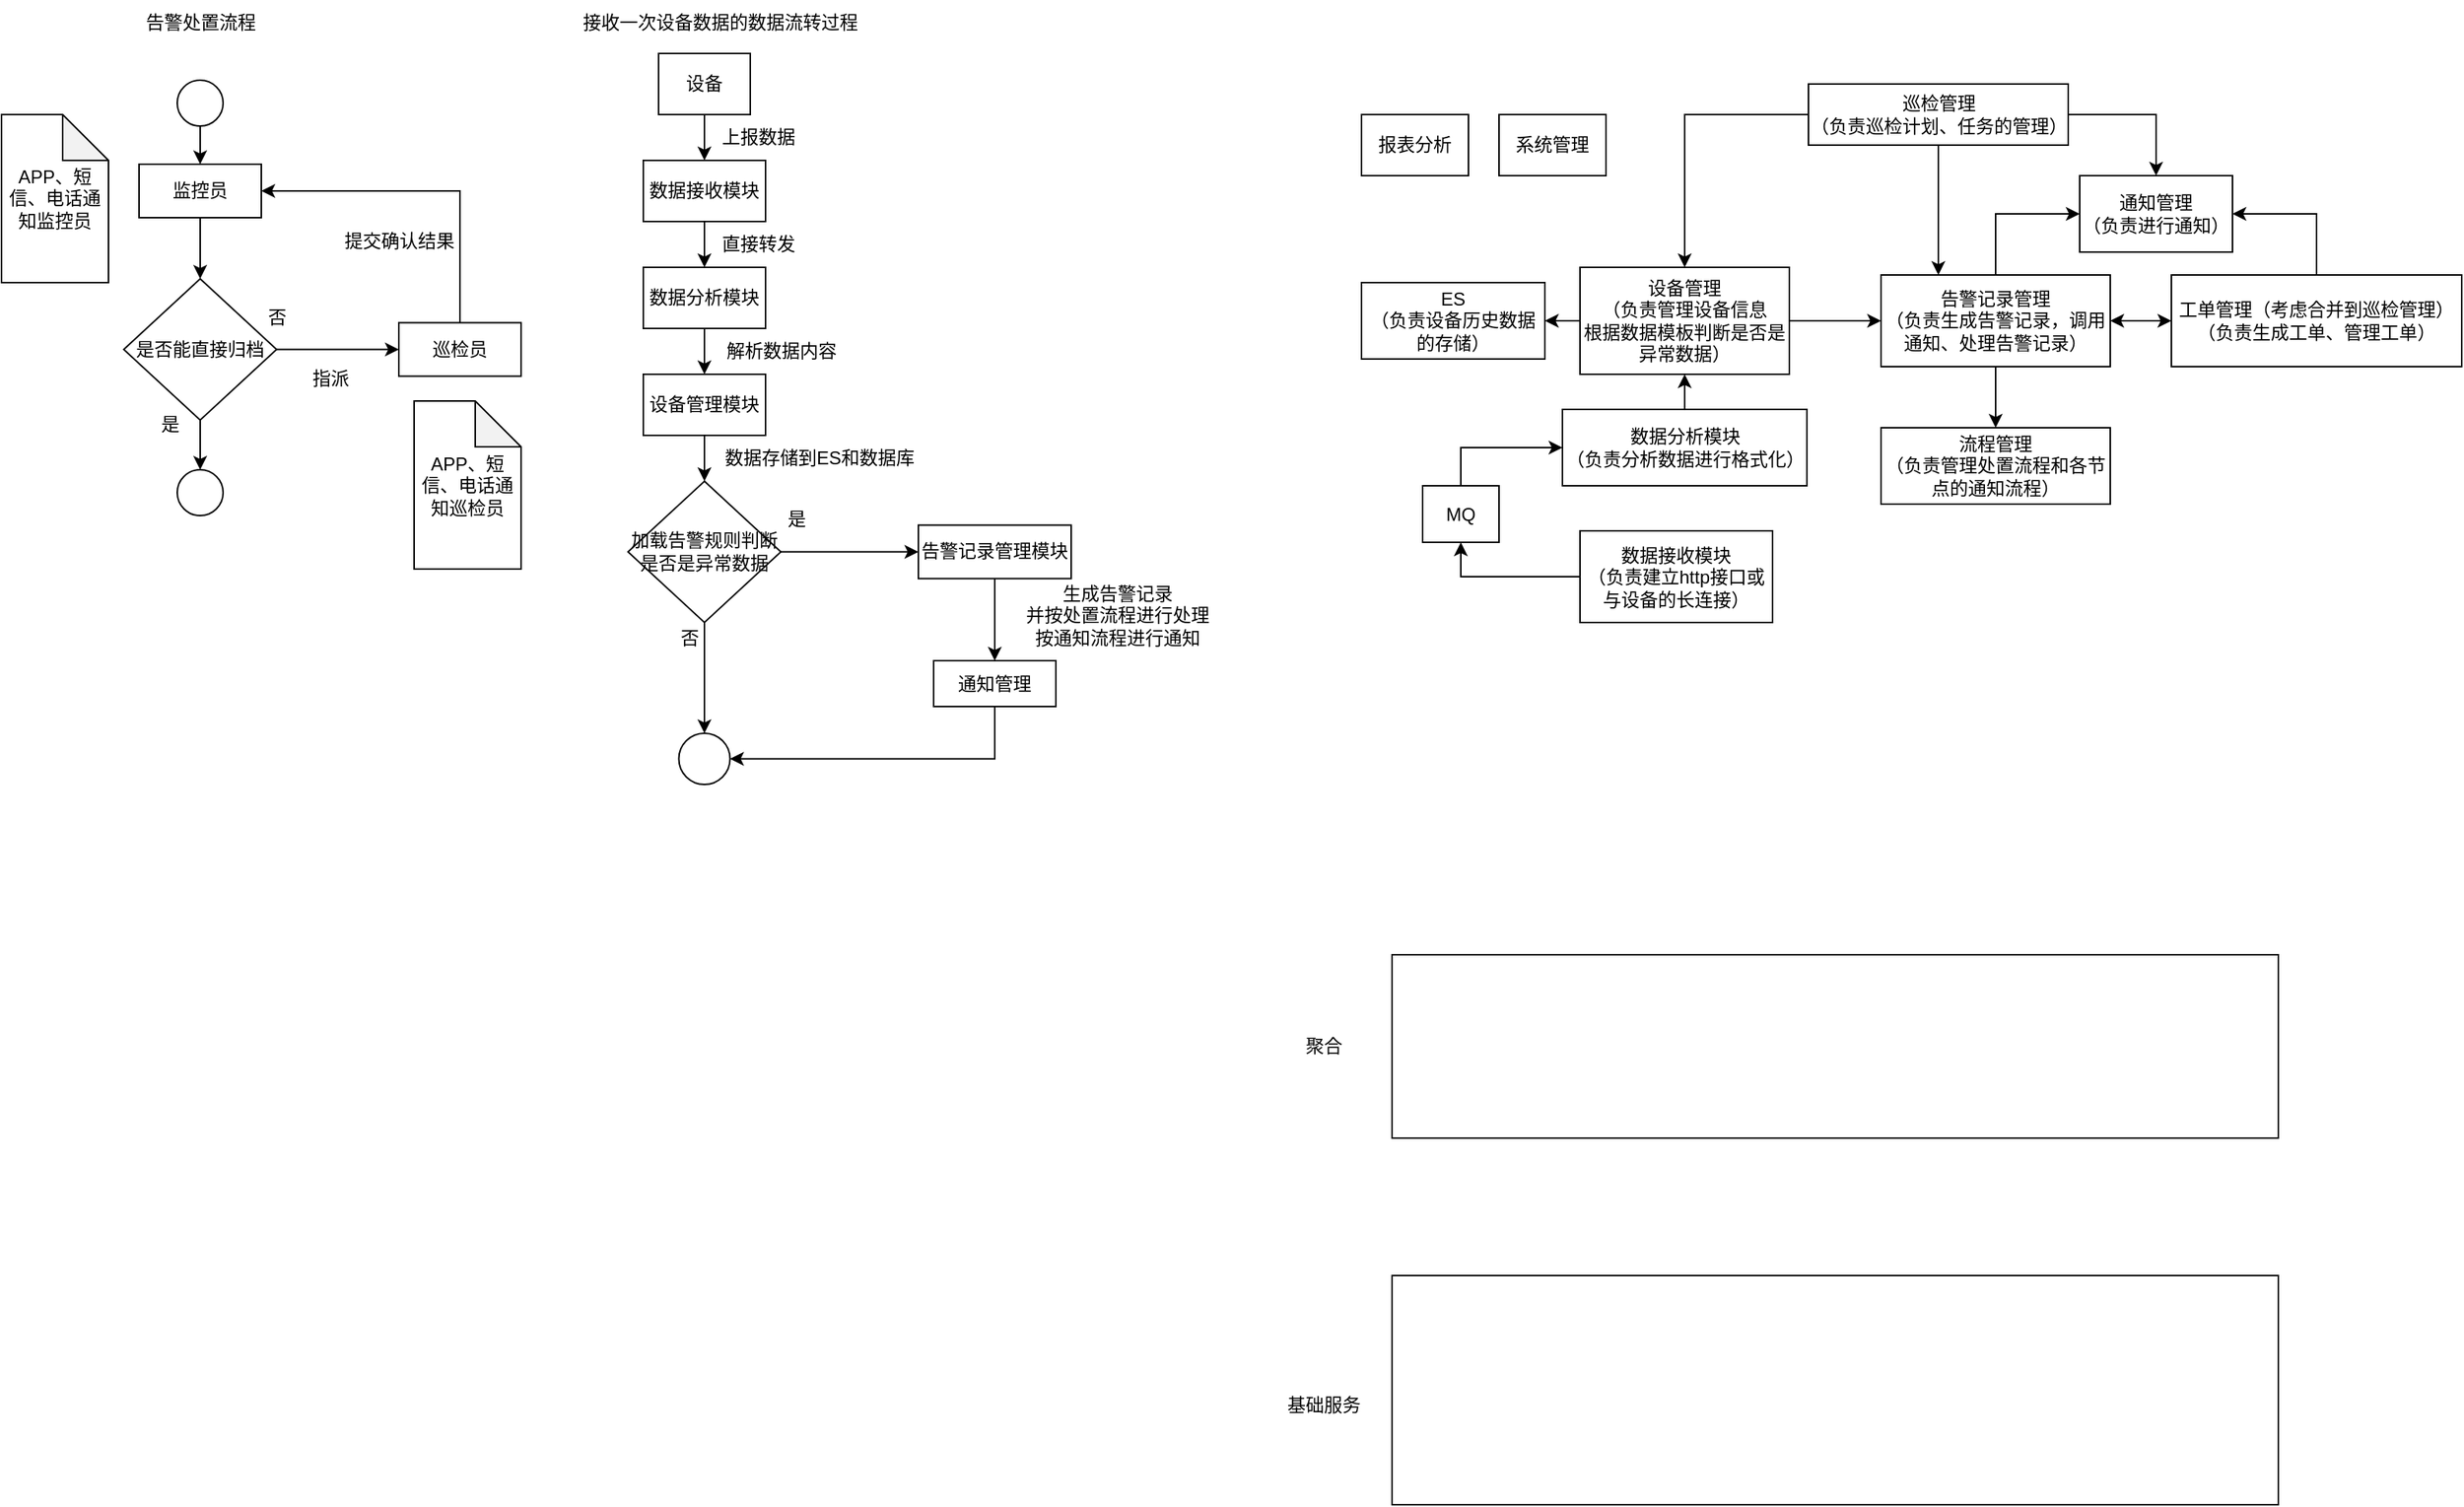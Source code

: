 <mxfile version="20.2.7" type="github">
  <diagram id="LmM8VLQaYReTrYvZlCVD" name="第 1 页">
    <mxGraphModel dx="2043" dy="1756" grid="1" gridSize="10" guides="1" tooltips="1" connect="1" arrows="1" fold="1" page="1" pageScale="1" pageWidth="827" pageHeight="1169" math="0" shadow="0">
      <root>
        <mxCell id="0" />
        <mxCell id="1" parent="0" />
        <mxCell id="2rbDTs74KEZ92r4X_NFU-2" value="" style="rounded=0;whiteSpace=wrap;html=1;" vertex="1" parent="1">
          <mxGeometry x="110" y="420" width="580" height="150" as="geometry" />
        </mxCell>
        <mxCell id="2rbDTs74KEZ92r4X_NFU-1" value="系统管理" style="rounded=0;whiteSpace=wrap;html=1;" vertex="1" parent="1">
          <mxGeometry x="180" y="-340" width="70" height="40" as="geometry" />
        </mxCell>
        <mxCell id="2rbDTs74KEZ92r4X_NFU-4" value="基础服务" style="text;html=1;resizable=0;autosize=1;align=center;verticalAlign=middle;points=[];fillColor=none;strokeColor=none;rounded=0;" vertex="1" parent="1">
          <mxGeometry x="30" y="490" width="70" height="30" as="geometry" />
        </mxCell>
        <mxCell id="2rbDTs74KEZ92r4X_NFU-5" value="" style="rounded=0;whiteSpace=wrap;html=1;" vertex="1" parent="1">
          <mxGeometry x="110" y="210" width="580" height="120" as="geometry" />
        </mxCell>
        <mxCell id="2rbDTs74KEZ92r4X_NFU-6" value="聚合" style="text;html=1;resizable=0;autosize=1;align=center;verticalAlign=middle;points=[];fillColor=none;strokeColor=none;rounded=0;" vertex="1" parent="1">
          <mxGeometry x="40" y="255" width="50" height="30" as="geometry" />
        </mxCell>
        <mxCell id="2rbDTs74KEZ92r4X_NFU-60" style="edgeStyle=orthogonalEdgeStyle;rounded=0;orthogonalLoop=1;jettySize=auto;html=1;exitX=1;exitY=0.5;exitDx=0;exitDy=0;entryX=0;entryY=0.5;entryDx=0;entryDy=0;startArrow=none;startFill=0;" edge="1" parent="1" source="2rbDTs74KEZ92r4X_NFU-7" target="2rbDTs74KEZ92r4X_NFU-9">
          <mxGeometry relative="1" as="geometry" />
        </mxCell>
        <mxCell id="2rbDTs74KEZ92r4X_NFU-7" value="设备管理&lt;br&gt;（负责管理设备信息&lt;br&gt;根据数据模板判断是否是异常数据）" style="rounded=0;whiteSpace=wrap;html=1;" vertex="1" parent="1">
          <mxGeometry x="233" y="-240" width="137" height="70" as="geometry" />
        </mxCell>
        <mxCell id="2rbDTs74KEZ92r4X_NFU-8" value="通知管理&lt;br&gt;（负责进行通知）" style="rounded=0;whiteSpace=wrap;html=1;" vertex="1" parent="1">
          <mxGeometry x="560" y="-300" width="100" height="50" as="geometry" />
        </mxCell>
        <mxCell id="2rbDTs74KEZ92r4X_NFU-23" style="edgeStyle=orthogonalEdgeStyle;rounded=0;orthogonalLoop=1;jettySize=auto;html=1;exitX=0.5;exitY=0;exitDx=0;exitDy=0;entryX=0;entryY=0.5;entryDx=0;entryDy=0;" edge="1" parent="1" source="2rbDTs74KEZ92r4X_NFU-9" target="2rbDTs74KEZ92r4X_NFU-8">
          <mxGeometry relative="1" as="geometry" />
        </mxCell>
        <mxCell id="2rbDTs74KEZ92r4X_NFU-24" style="edgeStyle=orthogonalEdgeStyle;rounded=0;orthogonalLoop=1;jettySize=auto;html=1;exitX=1;exitY=0.5;exitDx=0;exitDy=0;entryX=0;entryY=0.5;entryDx=0;entryDy=0;startArrow=classic;startFill=1;" edge="1" parent="1" source="2rbDTs74KEZ92r4X_NFU-9" target="2rbDTs74KEZ92r4X_NFU-12">
          <mxGeometry relative="1" as="geometry" />
        </mxCell>
        <mxCell id="2rbDTs74KEZ92r4X_NFU-28" style="edgeStyle=orthogonalEdgeStyle;rounded=0;orthogonalLoop=1;jettySize=auto;html=1;exitX=0.5;exitY=1;exitDx=0;exitDy=0;entryX=0.5;entryY=0;entryDx=0;entryDy=0;startArrow=none;startFill=0;" edge="1" parent="1" source="2rbDTs74KEZ92r4X_NFU-9" target="2rbDTs74KEZ92r4X_NFU-27">
          <mxGeometry relative="1" as="geometry" />
        </mxCell>
        <mxCell id="2rbDTs74KEZ92r4X_NFU-9" value="告警记录管理&lt;br&gt;（负责生成告警记录，调用通知、处理告警记录）" style="rounded=0;whiteSpace=wrap;html=1;" vertex="1" parent="1">
          <mxGeometry x="430" y="-235" width="150" height="60" as="geometry" />
        </mxCell>
        <mxCell id="2rbDTs74KEZ92r4X_NFU-29" style="edgeStyle=orthogonalEdgeStyle;rounded=0;orthogonalLoop=1;jettySize=auto;html=1;exitX=0;exitY=0.5;exitDx=0;exitDy=0;startArrow=none;startFill=0;" edge="1" parent="1" source="2rbDTs74KEZ92r4X_NFU-11" target="2rbDTs74KEZ92r4X_NFU-7">
          <mxGeometry relative="1" as="geometry" />
        </mxCell>
        <mxCell id="2rbDTs74KEZ92r4X_NFU-30" style="edgeStyle=orthogonalEdgeStyle;rounded=0;orthogonalLoop=1;jettySize=auto;html=1;exitX=0.5;exitY=1;exitDx=0;exitDy=0;entryX=0.25;entryY=0;entryDx=0;entryDy=0;startArrow=none;startFill=0;" edge="1" parent="1" source="2rbDTs74KEZ92r4X_NFU-11" target="2rbDTs74KEZ92r4X_NFU-9">
          <mxGeometry relative="1" as="geometry" />
        </mxCell>
        <mxCell id="2rbDTs74KEZ92r4X_NFU-31" style="edgeStyle=orthogonalEdgeStyle;rounded=0;orthogonalLoop=1;jettySize=auto;html=1;exitX=1;exitY=0.5;exitDx=0;exitDy=0;startArrow=none;startFill=0;" edge="1" parent="1" source="2rbDTs74KEZ92r4X_NFU-11" target="2rbDTs74KEZ92r4X_NFU-8">
          <mxGeometry relative="1" as="geometry" />
        </mxCell>
        <mxCell id="2rbDTs74KEZ92r4X_NFU-11" value="巡检管理&lt;br&gt;（负责巡检计划、任务的管理）" style="rounded=0;whiteSpace=wrap;html=1;" vertex="1" parent="1">
          <mxGeometry x="382.5" y="-360" width="170" height="40" as="geometry" />
        </mxCell>
        <mxCell id="2rbDTs74KEZ92r4X_NFU-25" style="edgeStyle=orthogonalEdgeStyle;rounded=0;orthogonalLoop=1;jettySize=auto;html=1;exitX=0.5;exitY=0;exitDx=0;exitDy=0;entryX=1;entryY=0.5;entryDx=0;entryDy=0;" edge="1" parent="1" source="2rbDTs74KEZ92r4X_NFU-12" target="2rbDTs74KEZ92r4X_NFU-8">
          <mxGeometry relative="1" as="geometry" />
        </mxCell>
        <mxCell id="2rbDTs74KEZ92r4X_NFU-12" value="工单管理（考虑合并到巡检管理）&lt;br&gt;（负责生成工单、管理工单）" style="rounded=0;whiteSpace=wrap;html=1;" vertex="1" parent="1">
          <mxGeometry x="620" y="-235" width="190" height="60" as="geometry" />
        </mxCell>
        <mxCell id="2rbDTs74KEZ92r4X_NFU-13" value="报表分析" style="rounded=0;whiteSpace=wrap;html=1;" vertex="1" parent="1">
          <mxGeometry x="90" y="-340" width="70" height="40" as="geometry" />
        </mxCell>
        <mxCell id="2rbDTs74KEZ92r4X_NFU-17" style="edgeStyle=orthogonalEdgeStyle;rounded=0;orthogonalLoop=1;jettySize=auto;html=1;exitX=0;exitY=0.5;exitDx=0;exitDy=0;entryX=0.5;entryY=1;entryDx=0;entryDy=0;" edge="1" parent="1" source="2rbDTs74KEZ92r4X_NFU-15" target="2rbDTs74KEZ92r4X_NFU-69">
          <mxGeometry relative="1" as="geometry" />
        </mxCell>
        <mxCell id="2rbDTs74KEZ92r4X_NFU-15" value="数据接收模块&lt;br&gt;（负责建立http接口或与设备的长连接）" style="rounded=0;whiteSpace=wrap;html=1;" vertex="1" parent="1">
          <mxGeometry x="233" y="-67.5" width="126" height="60" as="geometry" />
        </mxCell>
        <mxCell id="2rbDTs74KEZ92r4X_NFU-20" style="edgeStyle=orthogonalEdgeStyle;rounded=0;orthogonalLoop=1;jettySize=auto;html=1;exitX=0;exitY=0.5;exitDx=0;exitDy=0;entryX=1;entryY=0.5;entryDx=0;entryDy=0;" edge="1" parent="1" source="2rbDTs74KEZ92r4X_NFU-7" target="2rbDTs74KEZ92r4X_NFU-18">
          <mxGeometry relative="1" as="geometry" />
        </mxCell>
        <mxCell id="2rbDTs74KEZ92r4X_NFU-26" style="edgeStyle=orthogonalEdgeStyle;rounded=0;orthogonalLoop=1;jettySize=auto;html=1;exitX=0.5;exitY=0;exitDx=0;exitDy=0;entryX=0.5;entryY=1;entryDx=0;entryDy=0;" edge="1" parent="1" source="2rbDTs74KEZ92r4X_NFU-16" target="2rbDTs74KEZ92r4X_NFU-7">
          <mxGeometry relative="1" as="geometry" />
        </mxCell>
        <mxCell id="2rbDTs74KEZ92r4X_NFU-16" value="数据分析模块&lt;br&gt;（负责分析数据进行格式化）" style="rounded=0;whiteSpace=wrap;html=1;" vertex="1" parent="1">
          <mxGeometry x="221.5" y="-147" width="160" height="50" as="geometry" />
        </mxCell>
        <mxCell id="2rbDTs74KEZ92r4X_NFU-18" value="ES&lt;br&gt;（负责设备历史数据的存储）" style="rounded=0;whiteSpace=wrap;html=1;" vertex="1" parent="1">
          <mxGeometry x="90" y="-230" width="120" height="50" as="geometry" />
        </mxCell>
        <mxCell id="2rbDTs74KEZ92r4X_NFU-27" value="流程管理&lt;br&gt;（负责管理处置流程和各节点的通知流程）" style="rounded=0;whiteSpace=wrap;html=1;" vertex="1" parent="1">
          <mxGeometry x="430" y="-135" width="150" height="50" as="geometry" />
        </mxCell>
        <mxCell id="2rbDTs74KEZ92r4X_NFU-35" style="edgeStyle=orthogonalEdgeStyle;rounded=0;orthogonalLoop=1;jettySize=auto;html=1;exitX=0.5;exitY=1;exitDx=0;exitDy=0;entryX=0.5;entryY=0;entryDx=0;entryDy=0;startArrow=none;startFill=0;" edge="1" parent="1" source="2rbDTs74KEZ92r4X_NFU-32" target="2rbDTs74KEZ92r4X_NFU-34">
          <mxGeometry relative="1" as="geometry" />
        </mxCell>
        <mxCell id="2rbDTs74KEZ92r4X_NFU-32" value="设备" style="rounded=0;whiteSpace=wrap;html=1;" vertex="1" parent="1">
          <mxGeometry x="-370" y="-380" width="60" height="40" as="geometry" />
        </mxCell>
        <mxCell id="2rbDTs74KEZ92r4X_NFU-33" value="接收一次设备数据的数据流转过程" style="text;html=1;resizable=0;autosize=1;align=center;verticalAlign=middle;points=[];fillColor=none;strokeColor=none;rounded=0;" vertex="1" parent="1">
          <mxGeometry x="-430" y="-415" width="200" height="30" as="geometry" />
        </mxCell>
        <mxCell id="2rbDTs74KEZ92r4X_NFU-38" style="edgeStyle=orthogonalEdgeStyle;rounded=0;orthogonalLoop=1;jettySize=auto;html=1;exitX=0.5;exitY=1;exitDx=0;exitDy=0;startArrow=none;startFill=0;" edge="1" parent="1" source="2rbDTs74KEZ92r4X_NFU-34" target="2rbDTs74KEZ92r4X_NFU-37">
          <mxGeometry relative="1" as="geometry" />
        </mxCell>
        <mxCell id="2rbDTs74KEZ92r4X_NFU-34" value="数据接收模块" style="rounded=0;whiteSpace=wrap;html=1;" vertex="1" parent="1">
          <mxGeometry x="-380" y="-310" width="80" height="40" as="geometry" />
        </mxCell>
        <mxCell id="2rbDTs74KEZ92r4X_NFU-36" value="上报数据" style="text;html=1;resizable=0;autosize=1;align=center;verticalAlign=middle;points=[];fillColor=none;strokeColor=none;rounded=0;" vertex="1" parent="1">
          <mxGeometry x="-340" y="-340" width="70" height="30" as="geometry" />
        </mxCell>
        <mxCell id="2rbDTs74KEZ92r4X_NFU-64" style="edgeStyle=orthogonalEdgeStyle;rounded=0;orthogonalLoop=1;jettySize=auto;html=1;exitX=0.5;exitY=1;exitDx=0;exitDy=0;startArrow=none;startFill=0;" edge="1" parent="1" source="2rbDTs74KEZ92r4X_NFU-37" target="2rbDTs74KEZ92r4X_NFU-41">
          <mxGeometry relative="1" as="geometry" />
        </mxCell>
        <mxCell id="2rbDTs74KEZ92r4X_NFU-37" value="数据分析模块" style="rounded=0;whiteSpace=wrap;html=1;" vertex="1" parent="1">
          <mxGeometry x="-380" y="-240" width="80" height="40" as="geometry" />
        </mxCell>
        <mxCell id="2rbDTs74KEZ92r4X_NFU-39" value="直接转发" style="text;html=1;resizable=0;autosize=1;align=center;verticalAlign=middle;points=[];fillColor=none;strokeColor=none;rounded=0;" vertex="1" parent="1">
          <mxGeometry x="-340" y="-270" width="70" height="30" as="geometry" />
        </mxCell>
        <mxCell id="2rbDTs74KEZ92r4X_NFU-62" style="edgeStyle=orthogonalEdgeStyle;rounded=0;orthogonalLoop=1;jettySize=auto;html=1;exitX=0.5;exitY=1;exitDx=0;exitDy=0;entryX=0.5;entryY=0;entryDx=0;entryDy=0;startArrow=none;startFill=0;" edge="1" parent="1" source="2rbDTs74KEZ92r4X_NFU-41" target="2rbDTs74KEZ92r4X_NFU-61">
          <mxGeometry relative="1" as="geometry" />
        </mxCell>
        <mxCell id="2rbDTs74KEZ92r4X_NFU-41" value="设备管理模块" style="rounded=0;whiteSpace=wrap;html=1;" vertex="1" parent="1">
          <mxGeometry x="-380" y="-170" width="80" height="40" as="geometry" />
        </mxCell>
        <mxCell id="2rbDTs74KEZ92r4X_NFU-44" style="edgeStyle=orthogonalEdgeStyle;rounded=0;orthogonalLoop=1;jettySize=auto;html=1;exitX=0.5;exitY=1;exitDx=0;exitDy=0;startArrow=none;startFill=0;" edge="1" parent="1">
          <mxGeometry relative="1" as="geometry">
            <mxPoint x="-160" y="140" as="sourcePoint" />
            <mxPoint x="-160" y="140" as="targetPoint" />
          </mxGeometry>
        </mxCell>
        <mxCell id="2rbDTs74KEZ92r4X_NFU-54" style="edgeStyle=orthogonalEdgeStyle;rounded=0;orthogonalLoop=1;jettySize=auto;html=1;exitX=0.5;exitY=1;exitDx=0;exitDy=0;entryX=0.5;entryY=0;entryDx=0;entryDy=0;startArrow=none;startFill=0;" edge="1" parent="1" source="2rbDTs74KEZ92r4X_NFU-47" target="2rbDTs74KEZ92r4X_NFU-53">
          <mxGeometry relative="1" as="geometry" />
        </mxCell>
        <mxCell id="2rbDTs74KEZ92r4X_NFU-47" value="告警记录管理模块" style="rounded=0;whiteSpace=wrap;html=1;" vertex="1" parent="1">
          <mxGeometry x="-200" y="-71.25" width="100" height="35" as="geometry" />
        </mxCell>
        <mxCell id="2rbDTs74KEZ92r4X_NFU-50" value="解析数据内容" style="text;html=1;resizable=0;autosize=1;align=center;verticalAlign=middle;points=[];fillColor=none;strokeColor=none;rounded=0;" vertex="1" parent="1">
          <mxGeometry x="-340" y="-200" width="100" height="30" as="geometry" />
        </mxCell>
        <mxCell id="2rbDTs74KEZ92r4X_NFU-51" value="是" style="text;html=1;resizable=0;autosize=1;align=center;verticalAlign=middle;points=[];fillColor=none;strokeColor=none;rounded=0;" vertex="1" parent="1">
          <mxGeometry x="-300" y="-90" width="40" height="30" as="geometry" />
        </mxCell>
        <mxCell id="2rbDTs74KEZ92r4X_NFU-52" value="否" style="text;html=1;resizable=0;autosize=1;align=center;verticalAlign=middle;points=[];fillColor=none;strokeColor=none;rounded=0;" vertex="1" parent="1">
          <mxGeometry x="-370" y="-12.5" width="40" height="30" as="geometry" />
        </mxCell>
        <mxCell id="2rbDTs74KEZ92r4X_NFU-67" style="edgeStyle=orthogonalEdgeStyle;rounded=0;orthogonalLoop=1;jettySize=auto;html=1;exitX=0.5;exitY=1;exitDx=0;exitDy=0;entryX=1;entryY=0.5;entryDx=0;entryDy=0;startArrow=none;startFill=0;" edge="1" parent="1" source="2rbDTs74KEZ92r4X_NFU-53" target="2rbDTs74KEZ92r4X_NFU-66">
          <mxGeometry relative="1" as="geometry" />
        </mxCell>
        <mxCell id="2rbDTs74KEZ92r4X_NFU-53" value="通知管理" style="rounded=0;whiteSpace=wrap;html=1;" vertex="1" parent="1">
          <mxGeometry x="-190" y="17.5" width="80" height="30" as="geometry" />
        </mxCell>
        <mxCell id="2rbDTs74KEZ92r4X_NFU-55" value="生成告警记录&lt;br&gt;并按处置流程进行处理&lt;br&gt;按通知流程进行通知" style="text;html=1;resizable=0;autosize=1;align=center;verticalAlign=middle;points=[];fillColor=none;strokeColor=none;rounded=0;" vertex="1" parent="1">
          <mxGeometry x="-140" y="-42.5" width="140" height="60" as="geometry" />
        </mxCell>
        <mxCell id="2rbDTs74KEZ92r4X_NFU-63" style="edgeStyle=orthogonalEdgeStyle;rounded=0;orthogonalLoop=1;jettySize=auto;html=1;exitX=1;exitY=0.5;exitDx=0;exitDy=0;entryX=0;entryY=0.5;entryDx=0;entryDy=0;startArrow=none;startFill=0;" edge="1" parent="1" source="2rbDTs74KEZ92r4X_NFU-61" target="2rbDTs74KEZ92r4X_NFU-47">
          <mxGeometry relative="1" as="geometry" />
        </mxCell>
        <mxCell id="2rbDTs74KEZ92r4X_NFU-65" style="edgeStyle=orthogonalEdgeStyle;rounded=0;orthogonalLoop=1;jettySize=auto;html=1;exitX=0.5;exitY=1;exitDx=0;exitDy=0;startArrow=none;startFill=0;" edge="1" parent="1" source="2rbDTs74KEZ92r4X_NFU-61" target="2rbDTs74KEZ92r4X_NFU-66">
          <mxGeometry relative="1" as="geometry">
            <mxPoint x="-340" y="35" as="targetPoint" />
          </mxGeometry>
        </mxCell>
        <mxCell id="2rbDTs74KEZ92r4X_NFU-61" value="加载告警规则判断&lt;br&gt;是否是异常数据" style="rhombus;whiteSpace=wrap;html=1;" vertex="1" parent="1">
          <mxGeometry x="-390" y="-100" width="100" height="92.5" as="geometry" />
        </mxCell>
        <mxCell id="2rbDTs74KEZ92r4X_NFU-66" value="" style="ellipse;whiteSpace=wrap;html=1;aspect=fixed;" vertex="1" parent="1">
          <mxGeometry x="-356.75" y="65" width="33.5" height="33.5" as="geometry" />
        </mxCell>
        <mxCell id="2rbDTs74KEZ92r4X_NFU-68" value="数据存储到ES和数据库" style="text;html=1;resizable=0;autosize=1;align=center;verticalAlign=middle;points=[];fillColor=none;strokeColor=none;rounded=0;" vertex="1" parent="1">
          <mxGeometry x="-340" y="-130" width="150" height="30" as="geometry" />
        </mxCell>
        <mxCell id="2rbDTs74KEZ92r4X_NFU-70" style="edgeStyle=orthogonalEdgeStyle;rounded=0;orthogonalLoop=1;jettySize=auto;html=1;exitX=0.5;exitY=0;exitDx=0;exitDy=0;entryX=0;entryY=0.5;entryDx=0;entryDy=0;startArrow=none;startFill=0;" edge="1" parent="1" source="2rbDTs74KEZ92r4X_NFU-69" target="2rbDTs74KEZ92r4X_NFU-16">
          <mxGeometry relative="1" as="geometry" />
        </mxCell>
        <mxCell id="2rbDTs74KEZ92r4X_NFU-69" value="MQ" style="rounded=0;whiteSpace=wrap;html=1;" vertex="1" parent="1">
          <mxGeometry x="130" y="-97" width="50" height="37" as="geometry" />
        </mxCell>
        <mxCell id="2rbDTs74KEZ92r4X_NFU-79" style="edgeStyle=orthogonalEdgeStyle;rounded=0;orthogonalLoop=1;jettySize=auto;html=1;exitX=0.5;exitY=1;exitDx=0;exitDy=0;entryX=0.5;entryY=0;entryDx=0;entryDy=0;startArrow=none;startFill=0;" edge="1" parent="1" source="2rbDTs74KEZ92r4X_NFU-71" target="2rbDTs74KEZ92r4X_NFU-76">
          <mxGeometry relative="1" as="geometry" />
        </mxCell>
        <mxCell id="2rbDTs74KEZ92r4X_NFU-71" value="监控员" style="rounded=0;whiteSpace=wrap;html=1;" vertex="1" parent="1">
          <mxGeometry x="-710" y="-307.5" width="80" height="35" as="geometry" />
        </mxCell>
        <mxCell id="2rbDTs74KEZ92r4X_NFU-84" style="edgeStyle=orthogonalEdgeStyle;rounded=0;orthogonalLoop=1;jettySize=auto;html=1;exitX=0.5;exitY=0;exitDx=0;exitDy=0;entryX=1;entryY=0.5;entryDx=0;entryDy=0;startArrow=none;startFill=0;" edge="1" parent="1" source="2rbDTs74KEZ92r4X_NFU-72" target="2rbDTs74KEZ92r4X_NFU-71">
          <mxGeometry relative="1" as="geometry" />
        </mxCell>
        <mxCell id="2rbDTs74KEZ92r4X_NFU-72" value="巡检员" style="rounded=0;whiteSpace=wrap;html=1;" vertex="1" parent="1">
          <mxGeometry x="-540" y="-203.75" width="80" height="35" as="geometry" />
        </mxCell>
        <mxCell id="2rbDTs74KEZ92r4X_NFU-74" style="edgeStyle=orthogonalEdgeStyle;rounded=0;orthogonalLoop=1;jettySize=auto;html=1;exitX=0.5;exitY=1;exitDx=0;exitDy=0;entryX=0.5;entryY=0;entryDx=0;entryDy=0;startArrow=none;startFill=0;" edge="1" parent="1" source="2rbDTs74KEZ92r4X_NFU-73" target="2rbDTs74KEZ92r4X_NFU-71">
          <mxGeometry relative="1" as="geometry" />
        </mxCell>
        <mxCell id="2rbDTs74KEZ92r4X_NFU-73" value="" style="ellipse;whiteSpace=wrap;html=1;aspect=fixed;" vertex="1" parent="1">
          <mxGeometry x="-685" y="-362.5" width="30" height="30" as="geometry" />
        </mxCell>
        <mxCell id="2rbDTs74KEZ92r4X_NFU-75" value="" style="ellipse;whiteSpace=wrap;html=1;aspect=fixed;" vertex="1" parent="1">
          <mxGeometry x="-685" y="-107.5" width="30" height="30" as="geometry" />
        </mxCell>
        <mxCell id="2rbDTs74KEZ92r4X_NFU-77" style="edgeStyle=orthogonalEdgeStyle;rounded=0;orthogonalLoop=1;jettySize=auto;html=1;exitX=0.5;exitY=1;exitDx=0;exitDy=0;entryX=0.5;entryY=0;entryDx=0;entryDy=0;startArrow=none;startFill=0;" edge="1" parent="1" source="2rbDTs74KEZ92r4X_NFU-76" target="2rbDTs74KEZ92r4X_NFU-75">
          <mxGeometry relative="1" as="geometry" />
        </mxCell>
        <mxCell id="2rbDTs74KEZ92r4X_NFU-78" style="edgeStyle=orthogonalEdgeStyle;rounded=0;orthogonalLoop=1;jettySize=auto;html=1;exitX=1;exitY=0.5;exitDx=0;exitDy=0;entryX=0;entryY=0.5;entryDx=0;entryDy=0;startArrow=none;startFill=0;" edge="1" parent="1" source="2rbDTs74KEZ92r4X_NFU-76" target="2rbDTs74KEZ92r4X_NFU-72">
          <mxGeometry relative="1" as="geometry" />
        </mxCell>
        <mxCell id="2rbDTs74KEZ92r4X_NFU-76" value="是否能直接归档" style="rhombus;whiteSpace=wrap;html=1;" vertex="1" parent="1">
          <mxGeometry x="-720" y="-232.5" width="100" height="92.5" as="geometry" />
        </mxCell>
        <mxCell id="2rbDTs74KEZ92r4X_NFU-80" value="是" style="text;html=1;resizable=0;autosize=1;align=center;verticalAlign=middle;points=[];fillColor=none;strokeColor=none;rounded=0;" vertex="1" parent="1">
          <mxGeometry x="-710" y="-152.5" width="40" height="30" as="geometry" />
        </mxCell>
        <mxCell id="2rbDTs74KEZ92r4X_NFU-81" value="否" style="text;html=1;resizable=0;autosize=1;align=center;verticalAlign=middle;points=[];fillColor=none;strokeColor=none;rounded=0;" vertex="1" parent="1">
          <mxGeometry x="-640" y="-222.5" width="40" height="30" as="geometry" />
        </mxCell>
        <mxCell id="2rbDTs74KEZ92r4X_NFU-82" value="指派" style="text;html=1;resizable=0;autosize=1;align=center;verticalAlign=middle;points=[];fillColor=none;strokeColor=none;rounded=0;" vertex="1" parent="1">
          <mxGeometry x="-610" y="-182.5" width="50" height="30" as="geometry" />
        </mxCell>
        <mxCell id="2rbDTs74KEZ92r4X_NFU-85" value="提交确认结果" style="text;html=1;resizable=0;autosize=1;align=center;verticalAlign=middle;points=[];fillColor=none;strokeColor=none;rounded=0;" vertex="1" parent="1">
          <mxGeometry x="-590" y="-272.5" width="100" height="30" as="geometry" />
        </mxCell>
        <mxCell id="2rbDTs74KEZ92r4X_NFU-87" value="告警处置流程" style="text;html=1;resizable=0;autosize=1;align=center;verticalAlign=middle;points=[];fillColor=none;strokeColor=none;rounded=0;" vertex="1" parent="1">
          <mxGeometry x="-720" y="-415" width="100" height="30" as="geometry" />
        </mxCell>
        <mxCell id="2rbDTs74KEZ92r4X_NFU-88" value="APP、短信、电话通知监控员" style="shape=note;whiteSpace=wrap;html=1;backgroundOutline=1;darkOpacity=0.05;" vertex="1" parent="1">
          <mxGeometry x="-800" y="-340" width="70" height="110" as="geometry" />
        </mxCell>
        <mxCell id="2rbDTs74KEZ92r4X_NFU-89" value="APP、短信、电话通知巡检员" style="shape=note;whiteSpace=wrap;html=1;backgroundOutline=1;darkOpacity=0.05;" vertex="1" parent="1">
          <mxGeometry x="-530" y="-152.5" width="70" height="110" as="geometry" />
        </mxCell>
      </root>
    </mxGraphModel>
  </diagram>
</mxfile>
